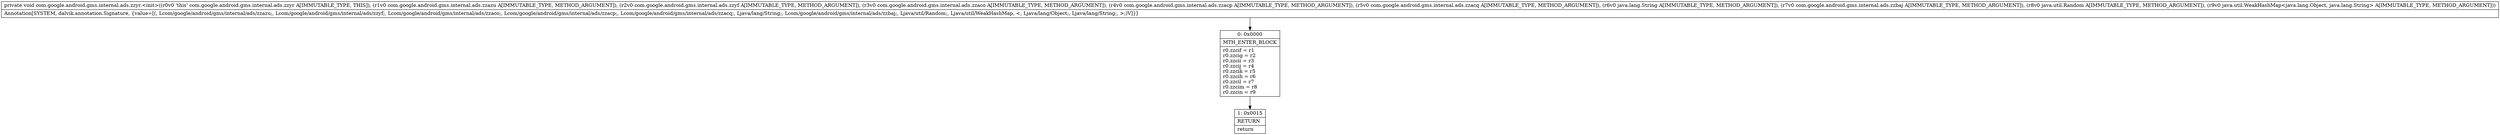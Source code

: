 digraph "CFG forcom.google.android.gms.internal.ads.zzyr.\<init\>(Lcom\/google\/android\/gms\/internal\/ads\/zzazu;Lcom\/google\/android\/gms\/internal\/ads\/zzyf;Lcom\/google\/android\/gms\/internal\/ads\/zzaco;Lcom\/google\/android\/gms\/internal\/ads\/zzacp;Lcom\/google\/android\/gms\/internal\/ads\/zzacq;Ljava\/lang\/String;Lcom\/google\/android\/gms\/internal\/ads\/zzbaj;Ljava\/util\/Random;Ljava\/util\/WeakHashMap;)V" {
Node_0 [shape=record,label="{0\:\ 0x0000|MTH_ENTER_BLOCK\l|r0.zzcif = r1\lr0.zzcig = r2\lr0.zzcii = r3\lr0.zzcij = r4\lr0.zzcik = r5\lr0.zzcih = r6\lr0.zzcil = r7\lr0.zzcim = r8\lr0.zzcin = r9\l}"];
Node_1 [shape=record,label="{1\:\ 0x0015|RETURN\l|return\l}"];
MethodNode[shape=record,label="{private void com.google.android.gms.internal.ads.zzyr.\<init\>((r0v0 'this' com.google.android.gms.internal.ads.zzyr A[IMMUTABLE_TYPE, THIS]), (r1v0 com.google.android.gms.internal.ads.zzazu A[IMMUTABLE_TYPE, METHOD_ARGUMENT]), (r2v0 com.google.android.gms.internal.ads.zzyf A[IMMUTABLE_TYPE, METHOD_ARGUMENT]), (r3v0 com.google.android.gms.internal.ads.zzaco A[IMMUTABLE_TYPE, METHOD_ARGUMENT]), (r4v0 com.google.android.gms.internal.ads.zzacp A[IMMUTABLE_TYPE, METHOD_ARGUMENT]), (r5v0 com.google.android.gms.internal.ads.zzacq A[IMMUTABLE_TYPE, METHOD_ARGUMENT]), (r6v0 java.lang.String A[IMMUTABLE_TYPE, METHOD_ARGUMENT]), (r7v0 com.google.android.gms.internal.ads.zzbaj A[IMMUTABLE_TYPE, METHOD_ARGUMENT]), (r8v0 java.util.Random A[IMMUTABLE_TYPE, METHOD_ARGUMENT]), (r9v0 java.util.WeakHashMap\<java.lang.Object, java.lang.String\> A[IMMUTABLE_TYPE, METHOD_ARGUMENT]))  | Annotation[SYSTEM, dalvik.annotation.Signature, \{value=[(, Lcom\/google\/android\/gms\/internal\/ads\/zzazu;, Lcom\/google\/android\/gms\/internal\/ads\/zzyf;, Lcom\/google\/android\/gms\/internal\/ads\/zzaco;, Lcom\/google\/android\/gms\/internal\/ads\/zzacp;, Lcom\/google\/android\/gms\/internal\/ads\/zzacq;, Ljava\/lang\/String;, Lcom\/google\/android\/gms\/internal\/ads\/zzbaj;, Ljava\/util\/Random;, Ljava\/util\/WeakHashMap, \<, Ljava\/lang\/Object;, Ljava\/lang\/String;, \>;)V]\}]\l}"];
MethodNode -> Node_0;
Node_0 -> Node_1;
}

